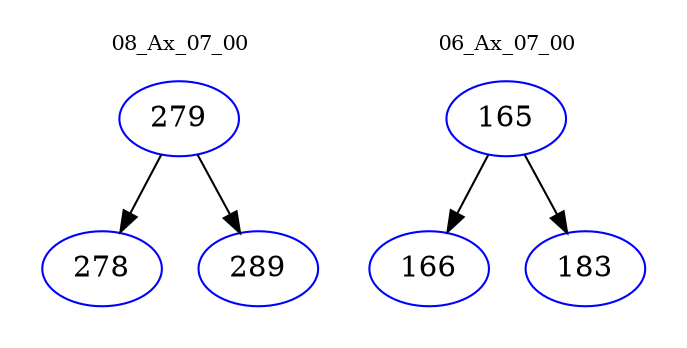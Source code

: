 digraph{
subgraph cluster_0 {
color = white
label = "08_Ax_07_00";
fontsize=10;
T0_279 [label="279", color="blue"]
T0_279 -> T0_278 [color="black"]
T0_278 [label="278", color="blue"]
T0_279 -> T0_289 [color="black"]
T0_289 [label="289", color="blue"]
}
subgraph cluster_1 {
color = white
label = "06_Ax_07_00";
fontsize=10;
T1_165 [label="165", color="blue"]
T1_165 -> T1_166 [color="black"]
T1_166 [label="166", color="blue"]
T1_165 -> T1_183 [color="black"]
T1_183 [label="183", color="blue"]
}
}
